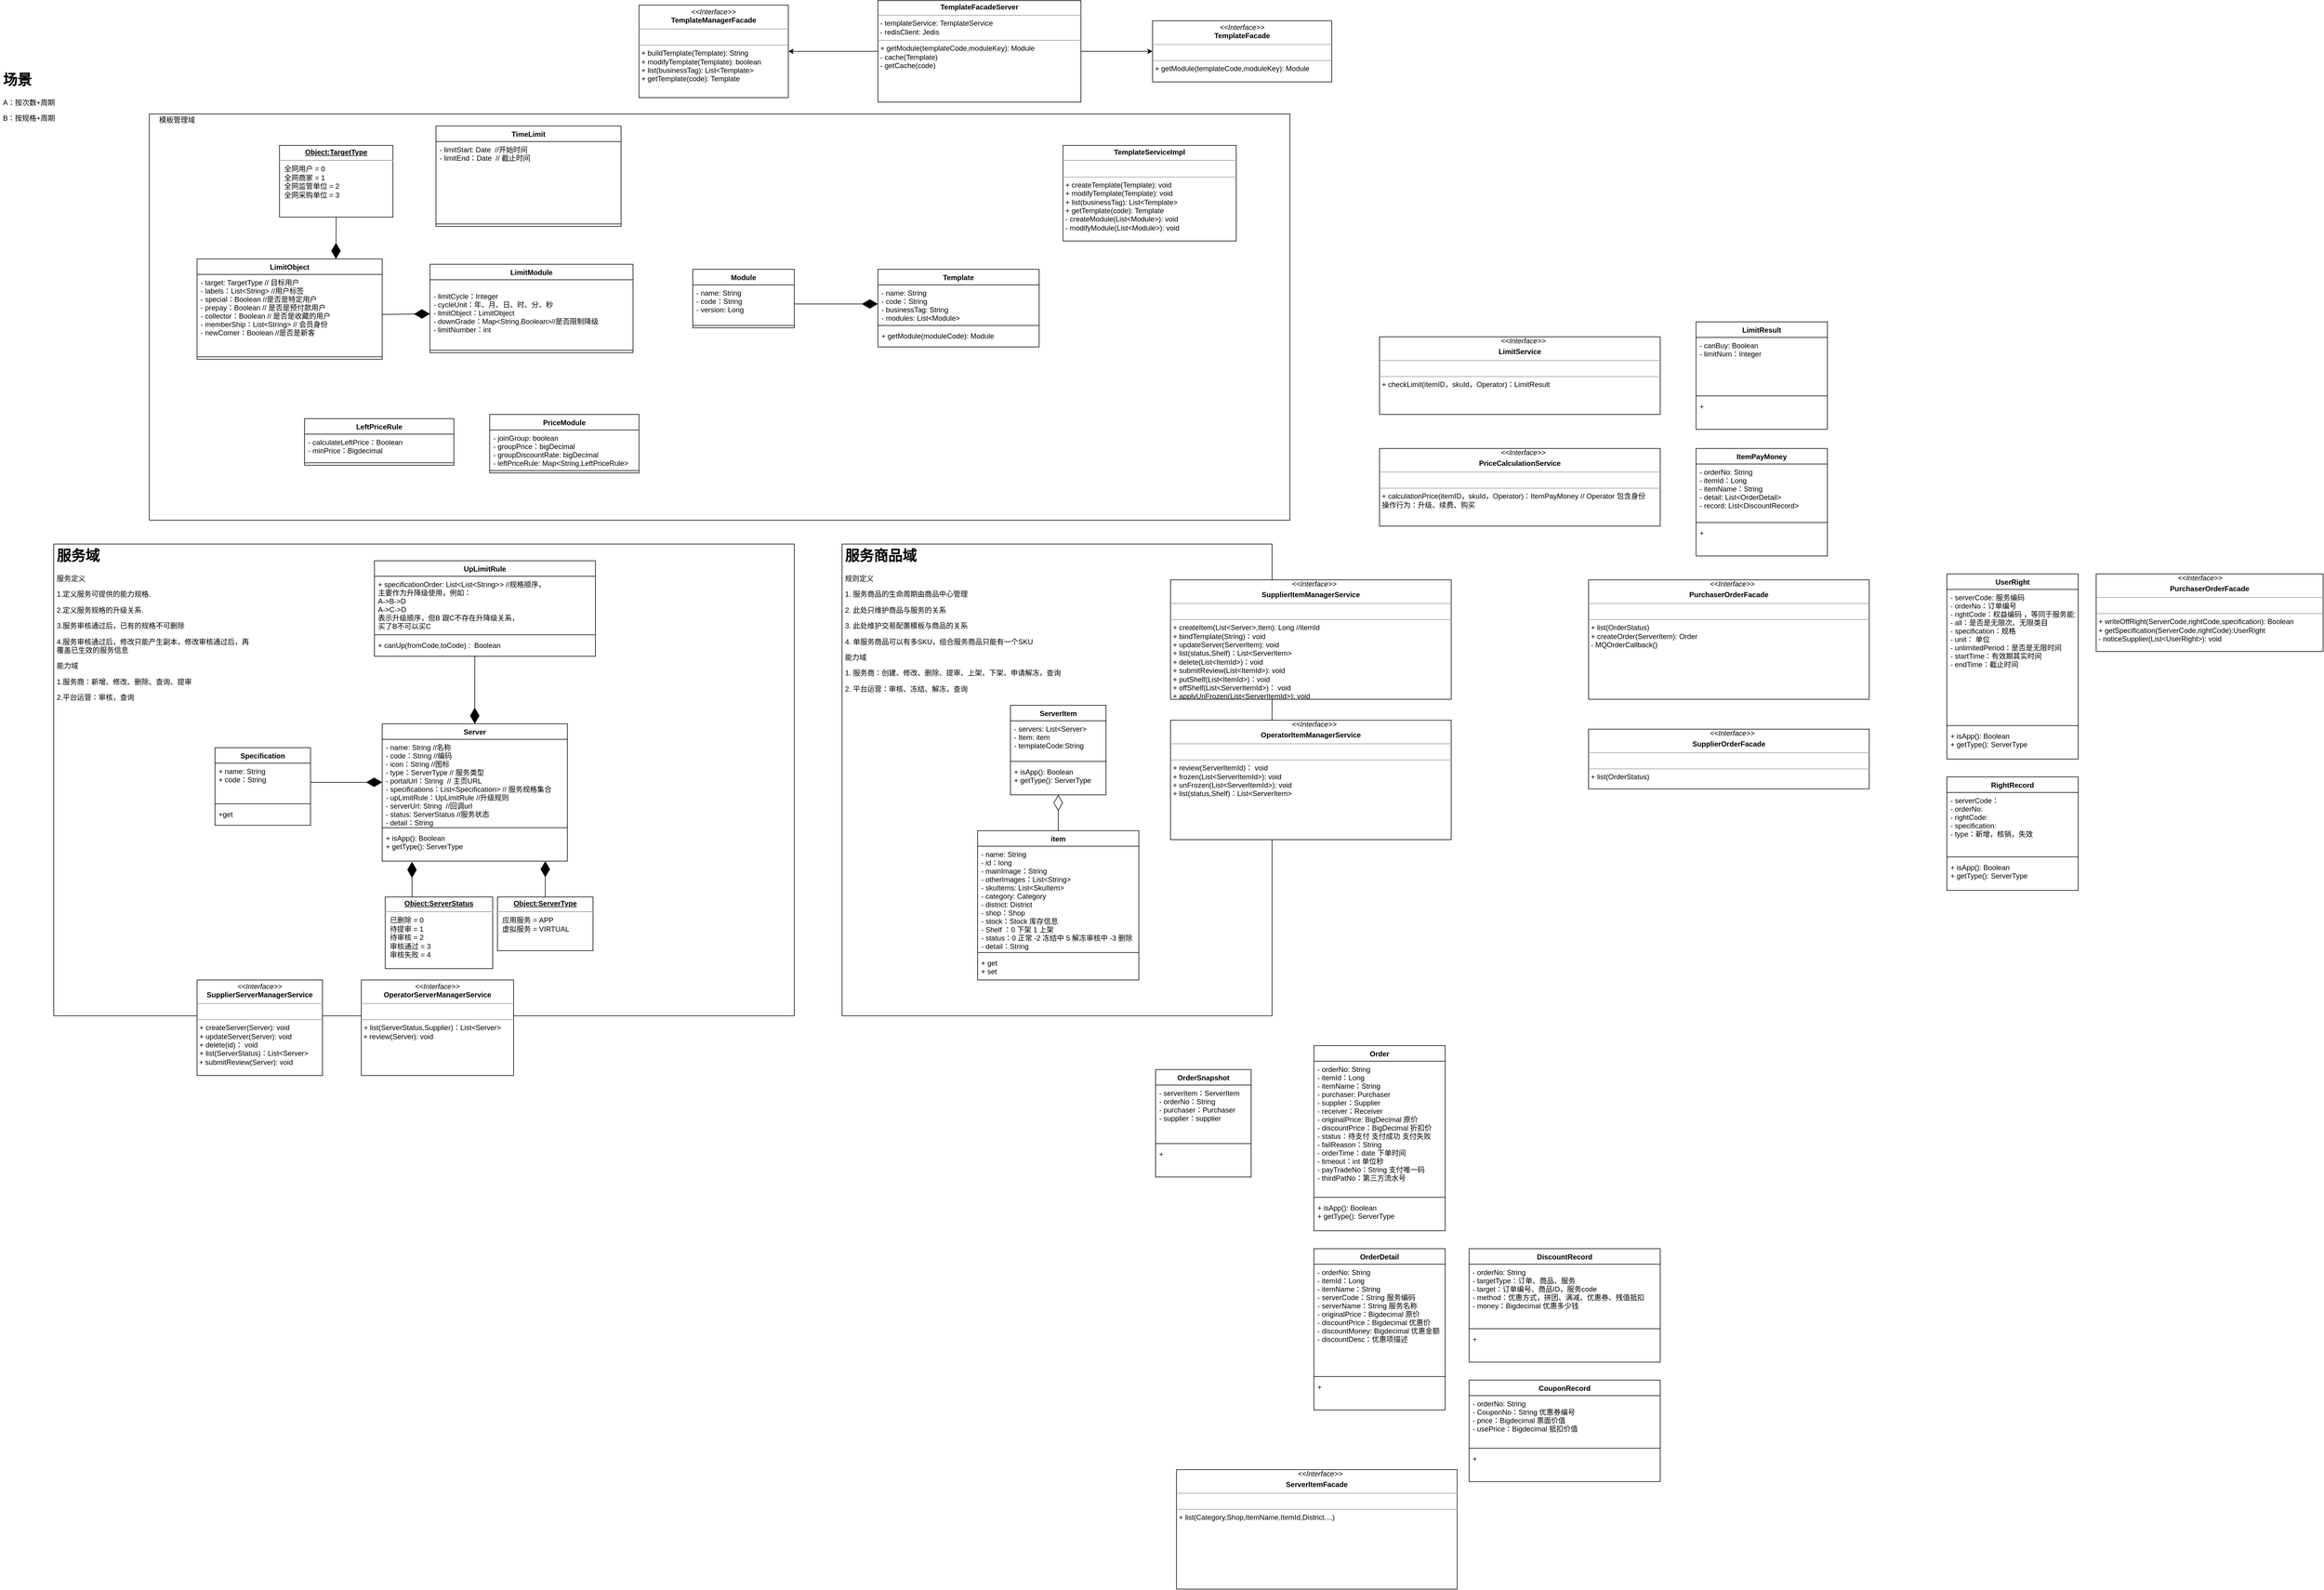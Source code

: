 <mxfile version="14.4.8" type="github">
  <diagram id="rPlM7ovEb23RcvIC2kRd" name="Page-1">
    <mxGraphModel dx="3320" dy="3081" grid="1" gridSize="10" guides="1" tooltips="1" connect="1" arrows="1" fold="1" page="1" pageScale="1" pageWidth="1654" pageHeight="2336" math="0" shadow="0">
      <root>
        <mxCell id="0" />
        <mxCell id="1" parent="0" />
        <mxCell id="kyf-_Rxp0vwJtcWC14Ht-158" value="" style="rounded=0;whiteSpace=wrap;html=1;" vertex="1" parent="1">
          <mxGeometry x="330" y="110" width="720" height="790" as="geometry" />
        </mxCell>
        <mxCell id="kyf-_Rxp0vwJtcWC14Ht-147" value="" style="rounded=0;whiteSpace=wrap;html=1;" vertex="1" parent="1">
          <mxGeometry x="-990" y="110" width="1240" height="790" as="geometry" />
        </mxCell>
        <mxCell id="kyf-_Rxp0vwJtcWC14Ht-81" value="" style="rounded=0;whiteSpace=wrap;html=1;" vertex="1" parent="1">
          <mxGeometry x="-830" y="-610" width="1910" height="680" as="geometry" />
        </mxCell>
        <mxCell id="kyf-_Rxp0vwJtcWC14Ht-1" value="Server" style="swimlane;fontStyle=1;align=center;verticalAlign=top;childLayout=stackLayout;horizontal=1;startSize=26;horizontalStack=0;resizeParent=1;resizeParentMax=0;resizeLast=0;collapsible=1;marginBottom=0;" vertex="1" parent="1">
          <mxGeometry x="-440" y="411" width="310" height="230" as="geometry" />
        </mxCell>
        <mxCell id="kyf-_Rxp0vwJtcWC14Ht-2" value="- name: String //名称&#xa;- code：String //编码&#xa;- icon：String //图标&#xa;- type：ServerType // 服务类型&#xa;- portalUrl：String  // 主页URL&#xa;- specifications：List&lt;Specification&gt; // 服务规格集合&#xa;- upLimitRule：UpLimitRule //升级规则&#xa;- serverUrl: String  //回调url&#xa;- status: ServerStatus //服务状态&#xa;- detail：String" style="text;strokeColor=none;fillColor=none;align=left;verticalAlign=top;spacingLeft=4;spacingRight=4;overflow=hidden;rotatable=0;points=[[0,0.5],[1,0.5]];portConstraint=eastwest;" vertex="1" parent="kyf-_Rxp0vwJtcWC14Ht-1">
          <mxGeometry y="26" width="310" height="144" as="geometry" />
        </mxCell>
        <mxCell id="kyf-_Rxp0vwJtcWC14Ht-3" value="" style="line;strokeWidth=1;fillColor=none;align=left;verticalAlign=middle;spacingTop=-1;spacingLeft=3;spacingRight=3;rotatable=0;labelPosition=right;points=[];portConstraint=eastwest;" vertex="1" parent="kyf-_Rxp0vwJtcWC14Ht-1">
          <mxGeometry y="170" width="310" height="8" as="geometry" />
        </mxCell>
        <mxCell id="kyf-_Rxp0vwJtcWC14Ht-4" value="+ isApp(): Boolean&#xa;+ getType(): ServerType" style="text;strokeColor=none;fillColor=none;align=left;verticalAlign=top;spacingLeft=4;spacingRight=4;overflow=hidden;rotatable=0;points=[[0,0.5],[1,0.5]];portConstraint=eastwest;" vertex="1" parent="kyf-_Rxp0vwJtcWC14Ht-1">
          <mxGeometry y="178" width="310" height="52" as="geometry" />
        </mxCell>
        <mxCell id="kyf-_Rxp0vwJtcWC14Ht-5" value="&lt;p style=&quot;margin: 0px ; margin-top: 4px ; text-align: center ; text-decoration: underline&quot;&gt;&lt;b&gt;Object:ServerType&lt;/b&gt;&lt;/p&gt;&lt;hr&gt;&lt;p style=&quot;margin: 0px ; margin-left: 8px&quot;&gt;应用服务 = APP&lt;br&gt;虚拟服务 = VIRTUAL&lt;/p&gt;" style="verticalAlign=top;align=left;overflow=fill;fontSize=12;fontFamily=Helvetica;html=1;" vertex="1" parent="1">
          <mxGeometry x="-247" y="701" width="160" height="90" as="geometry" />
        </mxCell>
        <mxCell id="kyf-_Rxp0vwJtcWC14Ht-6" value="Specification" style="swimlane;fontStyle=1;align=center;verticalAlign=top;childLayout=stackLayout;horizontal=1;startSize=26;horizontalStack=0;resizeParent=1;resizeParentMax=0;resizeLast=0;collapsible=1;marginBottom=0;" vertex="1" parent="1">
          <mxGeometry x="-720" y="451" width="160" height="130" as="geometry" />
        </mxCell>
        <mxCell id="kyf-_Rxp0vwJtcWC14Ht-7" value="+ name: String&#xa;+ code：String" style="text;strokeColor=none;fillColor=none;align=left;verticalAlign=top;spacingLeft=4;spacingRight=4;overflow=hidden;rotatable=0;points=[[0,0.5],[1,0.5]];portConstraint=eastwest;" vertex="1" parent="kyf-_Rxp0vwJtcWC14Ht-6">
          <mxGeometry y="26" width="160" height="64" as="geometry" />
        </mxCell>
        <mxCell id="kyf-_Rxp0vwJtcWC14Ht-8" value="" style="line;strokeWidth=1;fillColor=none;align=left;verticalAlign=middle;spacingTop=-1;spacingLeft=3;spacingRight=3;rotatable=0;labelPosition=right;points=[];portConstraint=eastwest;" vertex="1" parent="kyf-_Rxp0vwJtcWC14Ht-6">
          <mxGeometry y="90" width="160" height="8" as="geometry" />
        </mxCell>
        <mxCell id="kyf-_Rxp0vwJtcWC14Ht-9" value="+get" style="text;strokeColor=none;fillColor=none;align=left;verticalAlign=top;spacingLeft=4;spacingRight=4;overflow=hidden;rotatable=0;points=[[0,0.5],[1,0.5]];portConstraint=eastwest;" vertex="1" parent="kyf-_Rxp0vwJtcWC14Ht-6">
          <mxGeometry y="98" width="160" height="32" as="geometry" />
        </mxCell>
        <mxCell id="kyf-_Rxp0vwJtcWC14Ht-14" value="ServerItem" style="swimlane;fontStyle=1;align=center;verticalAlign=top;childLayout=stackLayout;horizontal=1;startSize=26;horizontalStack=0;resizeParent=1;resizeParentMax=0;resizeLast=0;collapsible=1;marginBottom=0;" vertex="1" parent="1">
          <mxGeometry x="612" y="380" width="160" height="150" as="geometry" />
        </mxCell>
        <mxCell id="kyf-_Rxp0vwJtcWC14Ht-15" value="- servers: List&lt;Server&gt;&#xa;- Item: item&#xa;- templateCode:String" style="text;strokeColor=none;fillColor=none;align=left;verticalAlign=top;spacingLeft=4;spacingRight=4;overflow=hidden;rotatable=0;points=[[0,0.5],[1,0.5]];portConstraint=eastwest;" vertex="1" parent="kyf-_Rxp0vwJtcWC14Ht-14">
          <mxGeometry y="26" width="160" height="64" as="geometry" />
        </mxCell>
        <mxCell id="kyf-_Rxp0vwJtcWC14Ht-16" value="" style="line;strokeWidth=1;fillColor=none;align=left;verticalAlign=middle;spacingTop=-1;spacingLeft=3;spacingRight=3;rotatable=0;labelPosition=right;points=[];portConstraint=eastwest;" vertex="1" parent="kyf-_Rxp0vwJtcWC14Ht-14">
          <mxGeometry y="90" width="160" height="8" as="geometry" />
        </mxCell>
        <mxCell id="kyf-_Rxp0vwJtcWC14Ht-17" value="+ isApp(): Boolean&#xa;+ getType(): ServerType" style="text;strokeColor=none;fillColor=none;align=left;verticalAlign=top;spacingLeft=4;spacingRight=4;overflow=hidden;rotatable=0;points=[[0,0.5],[1,0.5]];portConstraint=eastwest;" vertex="1" parent="kyf-_Rxp0vwJtcWC14Ht-14">
          <mxGeometry y="98" width="160" height="52" as="geometry" />
        </mxCell>
        <mxCell id="kyf-_Rxp0vwJtcWC14Ht-18" value="item" style="swimlane;fontStyle=1;align=center;verticalAlign=top;childLayout=stackLayout;horizontal=1;startSize=26;horizontalStack=0;resizeParent=1;resizeParentMax=0;resizeLast=0;collapsible=1;marginBottom=0;" vertex="1" parent="1">
          <mxGeometry x="557" y="590" width="270" height="250" as="geometry" />
        </mxCell>
        <mxCell id="kyf-_Rxp0vwJtcWC14Ht-19" value="- name: String&#xa;- id：long&#xa;- mainImage：String&#xa;- otherImages：List&lt;String&gt;&#xa;- skuItems: List&lt;SkuItem&gt;&#xa;- category: Category&#xa;- district: District&#xa;- shop：Shop&#xa;- stock：Stock 库存信息&#xa;- Shelf ：0 下架 1 上架&#xa;- status：0 正常 -2 冻结中 5 解冻审核中 -3 删除&#xa;- detail：String" style="text;strokeColor=none;fillColor=none;align=left;verticalAlign=top;spacingLeft=4;spacingRight=4;overflow=hidden;rotatable=0;points=[[0,0.5],[1,0.5]];portConstraint=eastwest;" vertex="1" parent="kyf-_Rxp0vwJtcWC14Ht-18">
          <mxGeometry y="26" width="270" height="174" as="geometry" />
        </mxCell>
        <mxCell id="kyf-_Rxp0vwJtcWC14Ht-20" value="" style="line;strokeWidth=1;fillColor=none;align=left;verticalAlign=middle;spacingTop=-1;spacingLeft=3;spacingRight=3;rotatable=0;labelPosition=right;points=[];portConstraint=eastwest;" vertex="1" parent="kyf-_Rxp0vwJtcWC14Ht-18">
          <mxGeometry y="200" width="270" height="8" as="geometry" />
        </mxCell>
        <mxCell id="kyf-_Rxp0vwJtcWC14Ht-21" value="+ get&#xa;+ set" style="text;strokeColor=none;fillColor=none;align=left;verticalAlign=top;spacingLeft=4;spacingRight=4;overflow=hidden;rotatable=0;points=[[0,0.5],[1,0.5]];portConstraint=eastwest;" vertex="1" parent="kyf-_Rxp0vwJtcWC14Ht-18">
          <mxGeometry y="208" width="270" height="42" as="geometry" />
        </mxCell>
        <mxCell id="kyf-_Rxp0vwJtcWC14Ht-30" value="Template" style="swimlane;fontStyle=1;align=center;verticalAlign=top;childLayout=stackLayout;horizontal=1;startSize=26;horizontalStack=0;resizeParent=1;resizeParentMax=0;resizeLast=0;collapsible=1;marginBottom=0;" vertex="1" parent="1">
          <mxGeometry x="390" y="-350" width="270" height="130" as="geometry" />
        </mxCell>
        <mxCell id="kyf-_Rxp0vwJtcWC14Ht-31" value="- name: String&#xa;- code：String&#xa;- businessTag: String&#xa;- modules: List&lt;Module&gt;" style="text;strokeColor=none;fillColor=none;align=left;verticalAlign=top;spacingLeft=4;spacingRight=4;overflow=hidden;rotatable=0;points=[[0,0.5],[1,0.5]];portConstraint=eastwest;" vertex="1" parent="kyf-_Rxp0vwJtcWC14Ht-30">
          <mxGeometry y="26" width="270" height="64" as="geometry" />
        </mxCell>
        <mxCell id="kyf-_Rxp0vwJtcWC14Ht-32" value="" style="line;strokeWidth=1;fillColor=none;align=left;verticalAlign=middle;spacingTop=-1;spacingLeft=3;spacingRight=3;rotatable=0;labelPosition=right;points=[];portConstraint=eastwest;" vertex="1" parent="kyf-_Rxp0vwJtcWC14Ht-30">
          <mxGeometry y="90" width="270" height="8" as="geometry" />
        </mxCell>
        <mxCell id="kyf-_Rxp0vwJtcWC14Ht-33" value="+ getModule(moduleCode): Module" style="text;strokeColor=none;fillColor=none;align=left;verticalAlign=top;spacingLeft=4;spacingRight=4;overflow=hidden;rotatable=0;points=[[0,0.5],[1,0.5]];portConstraint=eastwest;" vertex="1" parent="kyf-_Rxp0vwJtcWC14Ht-30">
          <mxGeometry y="98" width="270" height="32" as="geometry" />
        </mxCell>
        <mxCell id="kyf-_Rxp0vwJtcWC14Ht-34" value="&lt;p style=&quot;margin: 0px ; margin-top: 4px ; text-align: center&quot;&gt;&lt;b&gt;TemplateServiceImpl&lt;/b&gt;&lt;/p&gt;&lt;hr size=&quot;1&quot;&gt;&lt;p style=&quot;margin: 0px ; margin-left: 4px&quot;&gt;&lt;br&gt;&lt;/p&gt;&lt;hr size=&quot;1&quot;&gt;&lt;p style=&quot;margin: 0px ; margin-left: 4px&quot;&gt;+ createTemplate(Template): void&lt;/p&gt;&lt;p style=&quot;margin: 0px ; margin-left: 4px&quot;&gt;+ modifyTemplate(Template): void&lt;/p&gt;&lt;p style=&quot;margin: 0px ; margin-left: 4px&quot;&gt;+ list(businessTag): List&amp;lt;Template&amp;gt;&lt;/p&gt;&lt;p style=&quot;margin: 0px ; margin-left: 4px&quot;&gt;+ getTemplate(code): Template&lt;/p&gt;&lt;p style=&quot;margin: 0px ; margin-left: 4px&quot;&gt;- createModule(List&amp;lt;Module&amp;gt;): void&lt;br&gt;- modifyModule(List&amp;lt;Module&amp;gt;): void&lt;/p&gt;" style="verticalAlign=top;align=left;overflow=fill;fontSize=12;fontFamily=Helvetica;html=1;" vertex="1" parent="1">
          <mxGeometry x="700" y="-557.5" width="290" height="160" as="geometry" />
        </mxCell>
        <mxCell id="kyf-_Rxp0vwJtcWC14Ht-40" value="" style="edgeStyle=orthogonalEdgeStyle;rounded=0;orthogonalLoop=1;jettySize=auto;html=1;" edge="1" parent="1" source="kyf-_Rxp0vwJtcWC14Ht-38" target="kyf-_Rxp0vwJtcWC14Ht-39">
          <mxGeometry relative="1" as="geometry" />
        </mxCell>
        <mxCell id="kyf-_Rxp0vwJtcWC14Ht-161" style="edgeStyle=orthogonalEdgeStyle;rounded=0;orthogonalLoop=1;jettySize=auto;html=1;exitX=0;exitY=0.5;exitDx=0;exitDy=0;entryX=1;entryY=0.5;entryDx=0;entryDy=0;" edge="1" parent="1" source="kyf-_Rxp0vwJtcWC14Ht-38" target="kyf-_Rxp0vwJtcWC14Ht-55">
          <mxGeometry relative="1" as="geometry" />
        </mxCell>
        <mxCell id="kyf-_Rxp0vwJtcWC14Ht-38" value="&lt;p style=&quot;margin: 0px ; margin-top: 4px ; text-align: center&quot;&gt;&lt;b&gt;TemplateFacadeServer&lt;/b&gt;&lt;/p&gt;&lt;hr size=&quot;1&quot;&gt;&lt;p style=&quot;margin: 0px ; margin-left: 4px&quot;&gt;- templateService: TemplateService&lt;/p&gt;&lt;p style=&quot;margin: 0px ; margin-left: 4px&quot;&gt;- redisClient: Jedis&lt;/p&gt;&lt;hr size=&quot;1&quot;&gt;&lt;p style=&quot;margin: 0px ; margin-left: 4px&quot;&gt;&lt;span&gt;+ getModule(templateCode,moduleKey): Module&lt;/span&gt;&lt;br&gt;&lt;/p&gt;&lt;p style=&quot;margin: 0px ; margin-left: 4px&quot;&gt;- cache(Template)&lt;/p&gt;&lt;p style=&quot;margin: 0px ; margin-left: 4px&quot;&gt;- getCache(code)&lt;/p&gt;" style="verticalAlign=top;align=left;overflow=fill;fontSize=12;fontFamily=Helvetica;html=1;" vertex="1" parent="1">
          <mxGeometry x="390" y="-800" width="340" height="170" as="geometry" />
        </mxCell>
        <mxCell id="kyf-_Rxp0vwJtcWC14Ht-39" value="&lt;p style=&quot;margin: 0px ; margin-top: 4px ; text-align: center&quot;&gt;&lt;i&gt;&amp;lt;&amp;lt;Interface&amp;gt;&amp;gt;&lt;/i&gt;&lt;br&gt;&lt;b&gt;TemplateFacade&lt;/b&gt;&lt;/p&gt;&lt;hr size=&quot;1&quot;&gt;&lt;p style=&quot;margin: 0px ; margin-left: 4px&quot;&gt;&lt;br&gt;&lt;/p&gt;&lt;hr size=&quot;1&quot;&gt;&lt;p style=&quot;margin: 0px ; margin-left: 4px&quot;&gt;&lt;span&gt;+ getModule(templateCode,moduleKey): Module&lt;/span&gt;&lt;br&gt;&lt;/p&gt;" style="verticalAlign=top;align=left;overflow=fill;fontSize=12;fontFamily=Helvetica;html=1;" vertex="1" parent="1">
          <mxGeometry x="850" y="-766.25" width="300" height="102.5" as="geometry" />
        </mxCell>
        <mxCell id="kyf-_Rxp0vwJtcWC14Ht-41" value="" style="endArrow=diamondThin;endFill=1;endSize=24;html=1;exitX=1;exitY=0.5;exitDx=0;exitDy=0;entryX=0;entryY=0.5;entryDx=0;entryDy=0;" edge="1" parent="1" source="kyf-_Rxp0vwJtcWC14Ht-49" target="kyf-_Rxp0vwJtcWC14Ht-31">
          <mxGeometry width="160" relative="1" as="geometry">
            <mxPoint x="248.98" y="-31.976" as="sourcePoint" />
            <mxPoint x="480" y="-25.5" as="targetPoint" />
          </mxGeometry>
        </mxCell>
        <mxCell id="kyf-_Rxp0vwJtcWC14Ht-48" value="Module" style="swimlane;fontStyle=1;align=center;verticalAlign=top;childLayout=stackLayout;horizontal=1;startSize=26;horizontalStack=0;resizeParent=1;resizeParentMax=0;resizeLast=0;collapsible=1;marginBottom=0;" vertex="1" parent="1">
          <mxGeometry x="80" y="-350" width="170" height="98" as="geometry" />
        </mxCell>
        <mxCell id="kyf-_Rxp0vwJtcWC14Ht-49" value="- name: String&#xa;- code：String&#xa;- version: Long" style="text;strokeColor=none;fillColor=none;align=left;verticalAlign=top;spacingLeft=4;spacingRight=4;overflow=hidden;rotatable=0;points=[[0,0.5],[1,0.5]];portConstraint=eastwest;" vertex="1" parent="kyf-_Rxp0vwJtcWC14Ht-48">
          <mxGeometry y="26" width="170" height="64" as="geometry" />
        </mxCell>
        <mxCell id="kyf-_Rxp0vwJtcWC14Ht-50" value="" style="line;strokeWidth=1;fillColor=none;align=left;verticalAlign=middle;spacingTop=-1;spacingLeft=3;spacingRight=3;rotatable=0;labelPosition=right;points=[];portConstraint=eastwest;" vertex="1" parent="kyf-_Rxp0vwJtcWC14Ht-48">
          <mxGeometry y="90" width="170" height="8" as="geometry" />
        </mxCell>
        <mxCell id="kyf-_Rxp0vwJtcWC14Ht-52" value="PriceModule" style="swimlane;fontStyle=1;align=center;verticalAlign=top;childLayout=stackLayout;horizontal=1;startSize=26;horizontalStack=0;resizeParent=1;resizeParentMax=0;resizeLast=0;collapsible=1;marginBottom=0;" vertex="1" parent="1">
          <mxGeometry x="-260" y="-107" width="250" height="98" as="geometry" />
        </mxCell>
        <mxCell id="kyf-_Rxp0vwJtcWC14Ht-53" value="- joinGroup: boolean&#xa;- groupPrice：bigDecimal&#xa;- groupDiscountRate: bigDecimal&#xa;- leftPriceRule: Map&lt;String,LeftPriceRule&gt;" style="text;strokeColor=none;fillColor=none;align=left;verticalAlign=top;spacingLeft=4;spacingRight=4;overflow=hidden;rotatable=0;points=[[0,0.5],[1,0.5]];portConstraint=eastwest;" vertex="1" parent="kyf-_Rxp0vwJtcWC14Ht-52">
          <mxGeometry y="26" width="250" height="64" as="geometry" />
        </mxCell>
        <mxCell id="kyf-_Rxp0vwJtcWC14Ht-54" value="" style="line;strokeWidth=1;fillColor=none;align=left;verticalAlign=middle;spacingTop=-1;spacingLeft=3;spacingRight=3;rotatable=0;labelPosition=right;points=[];portConstraint=eastwest;" vertex="1" parent="kyf-_Rxp0vwJtcWC14Ht-52">
          <mxGeometry y="90" width="250" height="8" as="geometry" />
        </mxCell>
        <mxCell id="kyf-_Rxp0vwJtcWC14Ht-55" value="&lt;p style=&quot;margin: 0px ; margin-top: 4px ; text-align: center&quot;&gt;&lt;i&gt;&amp;lt;&amp;lt;Interface&amp;gt;&amp;gt;&lt;/i&gt;&lt;br&gt;&lt;b&gt;TemplateManagerFacade&lt;/b&gt;&lt;/p&gt;&lt;hr size=&quot;1&quot;&gt;&lt;p style=&quot;margin: 0px ; margin-left: 4px&quot;&gt;&lt;br&gt;&lt;/p&gt;&lt;hr size=&quot;1&quot;&gt;&lt;p style=&quot;margin: 0px ; margin-left: 4px&quot;&gt;+ buildTemplate(Template): String&lt;/p&gt;&lt;p style=&quot;margin: 0px ; margin-left: 4px&quot;&gt;+ modifyTemplate(Template): boolean&lt;/p&gt;&lt;p style=&quot;margin: 0px ; margin-left: 4px&quot;&gt;+ list(businessTag): List&amp;lt;Template&amp;gt;&lt;/p&gt;&lt;p style=&quot;margin: 0px ; margin-left: 4px&quot;&gt;+ getTemplate(code): Template&lt;/p&gt;" style="verticalAlign=top;align=left;overflow=fill;fontSize=12;fontFamily=Helvetica;html=1;" vertex="1" parent="1">
          <mxGeometry x="-10" y="-792.5" width="250" height="155" as="geometry" />
        </mxCell>
        <mxCell id="kyf-_Rxp0vwJtcWC14Ht-62" value="LeftPriceRule" style="swimlane;fontStyle=1;align=center;verticalAlign=top;childLayout=stackLayout;horizontal=1;startSize=26;horizontalStack=0;resizeParent=1;resizeParentMax=0;resizeLast=0;collapsible=1;marginBottom=0;" vertex="1" parent="1">
          <mxGeometry x="-570" y="-100" width="250" height="78" as="geometry" />
        </mxCell>
        <mxCell id="kyf-_Rxp0vwJtcWC14Ht-63" value="- calculateLeftPrice：Boolean&#xa;- minPrice：Bigdecimal" style="text;strokeColor=none;fillColor=none;align=left;verticalAlign=top;spacingLeft=4;spacingRight=4;overflow=hidden;rotatable=0;points=[[0,0.5],[1,0.5]];portConstraint=eastwest;" vertex="1" parent="kyf-_Rxp0vwJtcWC14Ht-62">
          <mxGeometry y="26" width="250" height="44" as="geometry" />
        </mxCell>
        <mxCell id="kyf-_Rxp0vwJtcWC14Ht-64" value="" style="line;strokeWidth=1;fillColor=none;align=left;verticalAlign=middle;spacingTop=-1;spacingLeft=3;spacingRight=3;rotatable=0;labelPosition=right;points=[];portConstraint=eastwest;" vertex="1" parent="kyf-_Rxp0vwJtcWC14Ht-62">
          <mxGeometry y="70" width="250" height="8" as="geometry" />
        </mxCell>
        <mxCell id="kyf-_Rxp0vwJtcWC14Ht-66" value="LimitModule" style="swimlane;fontStyle=1;align=center;verticalAlign=top;childLayout=stackLayout;horizontal=1;startSize=26;horizontalStack=0;resizeParent=1;resizeParentMax=0;resizeLast=0;collapsible=1;marginBottom=0;" vertex="1" parent="1">
          <mxGeometry x="-360" y="-358.5" width="340" height="148" as="geometry" />
        </mxCell>
        <mxCell id="kyf-_Rxp0vwJtcWC14Ht-67" value="&#xa;- limitCycle：Integer&#xa;- cycleUnit：年、月、日、时、分、秒&#xa;- limitObject：LimitObject&#xa;- downGrade：Map&lt;String,Boolean&gt;//是否限制降级&#xa;- limitNumber：int" style="text;strokeColor=none;fillColor=none;align=left;verticalAlign=top;spacingLeft=4;spacingRight=4;overflow=hidden;rotatable=0;points=[[0,0.5],[1,0.5]];portConstraint=eastwest;" vertex="1" parent="kyf-_Rxp0vwJtcWC14Ht-66">
          <mxGeometry y="26" width="340" height="114" as="geometry" />
        </mxCell>
        <mxCell id="kyf-_Rxp0vwJtcWC14Ht-68" value="" style="line;strokeWidth=1;fillColor=none;align=left;verticalAlign=middle;spacingTop=-1;spacingLeft=3;spacingRight=3;rotatable=0;labelPosition=right;points=[];portConstraint=eastwest;" vertex="1" parent="kyf-_Rxp0vwJtcWC14Ht-66">
          <mxGeometry y="140" width="340" height="8" as="geometry" />
        </mxCell>
        <mxCell id="kyf-_Rxp0vwJtcWC14Ht-70" value="LimitObject" style="swimlane;fontStyle=1;align=center;verticalAlign=top;childLayout=stackLayout;horizontal=1;startSize=26;horizontalStack=0;resizeParent=1;resizeParentMax=0;resizeLast=0;collapsible=1;marginBottom=0;" vertex="1" parent="1">
          <mxGeometry x="-750" y="-367.5" width="310" height="168" as="geometry" />
        </mxCell>
        <mxCell id="kyf-_Rxp0vwJtcWC14Ht-71" value="- target: TargetType // 目标用户&#xa;- labels：List&lt;String&gt; //用户标签&#xa;- special：Boolean //是否是特定用户&#xa;- prepay：Boolean // 是否是预付款用户&#xa;- collector：Boolean // 是否是收藏的用户&#xa;- memberShip：List&lt;String&gt; // 会员身份&#xa;- newComer：Boolean //是否是新客&#xa;" style="text;strokeColor=none;fillColor=none;align=left;verticalAlign=top;spacingLeft=4;spacingRight=4;overflow=hidden;rotatable=0;points=[[0,0.5],[1,0.5]];portConstraint=eastwest;" vertex="1" parent="kyf-_Rxp0vwJtcWC14Ht-70">
          <mxGeometry y="26" width="310" height="134" as="geometry" />
        </mxCell>
        <mxCell id="kyf-_Rxp0vwJtcWC14Ht-72" value="" style="line;strokeWidth=1;fillColor=none;align=left;verticalAlign=middle;spacingTop=-1;spacingLeft=3;spacingRight=3;rotatable=0;labelPosition=right;points=[];portConstraint=eastwest;" vertex="1" parent="kyf-_Rxp0vwJtcWC14Ht-70">
          <mxGeometry y="160" width="310" height="8" as="geometry" />
        </mxCell>
        <mxCell id="kyf-_Rxp0vwJtcWC14Ht-73" value="&lt;p style=&quot;margin: 0px ; margin-top: 4px ; text-align: center ; text-decoration: underline&quot;&gt;&lt;b&gt;Object:TargetType&lt;/b&gt;&lt;/p&gt;&lt;hr&gt;&lt;p style=&quot;margin: 0px ; margin-left: 8px&quot;&gt;全网用户 = 0&lt;br&gt;全网商家 = 1&lt;/p&gt;&lt;p style=&quot;margin: 0px ; margin-left: 8px&quot;&gt;全网监管单位 = 2&lt;/p&gt;&lt;p style=&quot;margin: 0px ; margin-left: 8px&quot;&gt;全网采购单位 = 3&lt;/p&gt;" style="verticalAlign=top;align=left;overflow=fill;fontSize=12;fontFamily=Helvetica;html=1;" vertex="1" parent="1">
          <mxGeometry x="-612" y="-557.5" width="190" height="120" as="geometry" />
        </mxCell>
        <mxCell id="kyf-_Rxp0vwJtcWC14Ht-78" value="&lt;h1&gt;场景&lt;/h1&gt;&lt;p&gt;A：按次数+周期&amp;nbsp;&lt;/p&gt;&lt;p&gt;B：按规格+周期&lt;/p&gt;" style="text;html=1;strokeColor=none;fillColor=none;spacing=5;spacingTop=-20;whiteSpace=wrap;overflow=hidden;rounded=0;" vertex="1" parent="1">
          <mxGeometry x="-1080" y="-687" width="190" height="120" as="geometry" />
        </mxCell>
        <mxCell id="kyf-_Rxp0vwJtcWC14Ht-79" value="" style="endArrow=diamondThin;endFill=1;endSize=24;html=1;entryX=0;entryY=0.5;entryDx=0;entryDy=0;exitX=1;exitY=0.5;exitDx=0;exitDy=0;" edge="1" parent="1" source="kyf-_Rxp0vwJtcWC14Ht-71" target="kyf-_Rxp0vwJtcWC14Ht-67">
          <mxGeometry width="160" relative="1" as="geometry">
            <mxPoint x="-440" y="-207" as="sourcePoint" />
            <mxPoint x="-280" y="-207.5" as="targetPoint" />
          </mxGeometry>
        </mxCell>
        <mxCell id="kyf-_Rxp0vwJtcWC14Ht-80" value="" style="endArrow=diamondThin;endFill=1;endSize=24;html=1;exitX=0.5;exitY=1;exitDx=0;exitDy=0;entryX=0.75;entryY=0;entryDx=0;entryDy=0;" edge="1" parent="1" source="kyf-_Rxp0vwJtcWC14Ht-73" target="kyf-_Rxp0vwJtcWC14Ht-70">
          <mxGeometry width="160" relative="1" as="geometry">
            <mxPoint x="-500" y="-350" as="sourcePoint" />
            <mxPoint x="-467" y="-360" as="targetPoint" />
          </mxGeometry>
        </mxCell>
        <mxCell id="kyf-_Rxp0vwJtcWC14Ht-82" value="模板管理域" style="text;html=1;strokeColor=none;fillColor=none;align=center;verticalAlign=middle;whiteSpace=wrap;rounded=0;" vertex="1" parent="1">
          <mxGeometry x="-827" y="-610" width="87" height="20" as="geometry" />
        </mxCell>
        <mxCell id="kyf-_Rxp0vwJtcWC14Ht-83" value="" style="endArrow=diamondThin;endFill=1;endSize=24;html=1;entryX=0;entryY=0.5;entryDx=0;entryDy=0;exitX=1;exitY=0.5;exitDx=0;exitDy=0;" edge="1" parent="1" source="kyf-_Rxp0vwJtcWC14Ht-7" target="kyf-_Rxp0vwJtcWC14Ht-2">
          <mxGeometry width="160" relative="1" as="geometry">
            <mxPoint x="-30" y="330" as="sourcePoint" />
            <mxPoint x="100" y="330" as="targetPoint" />
          </mxGeometry>
        </mxCell>
        <mxCell id="kyf-_Rxp0vwJtcWC14Ht-86" value="" style="endArrow=diamondThin;endFill=0;endSize=24;html=1;exitX=0.5;exitY=0;exitDx=0;exitDy=0;" edge="1" parent="1" source="kyf-_Rxp0vwJtcWC14Ht-18" target="kyf-_Rxp0vwJtcWC14Ht-17">
          <mxGeometry width="160" relative="1" as="geometry">
            <mxPoint x="522" y="-260" as="sourcePoint" />
            <mxPoint x="682" y="-260" as="targetPoint" />
          </mxGeometry>
        </mxCell>
        <mxCell id="kyf-_Rxp0vwJtcWC14Ht-88" value="&lt;p style=&quot;margin: 0px ; margin-top: 4px ; text-align: center&quot;&gt;&lt;i&gt;&amp;lt;&amp;lt;Interface&amp;gt;&amp;gt;&lt;/i&gt;&lt;br&gt;&lt;b&gt;SupplierServerManagerService&lt;/b&gt;&lt;/p&gt;&lt;hr size=&quot;1&quot;&gt;&lt;p style=&quot;margin: 0px ; margin-left: 4px&quot;&gt;&lt;br&gt;&lt;/p&gt;&lt;hr size=&quot;1&quot;&gt;&lt;p style=&quot;margin: 0px ; margin-left: 4px&quot;&gt;+ createServer(Server): void&lt;/p&gt;&lt;p style=&quot;margin: 0px ; margin-left: 4px&quot;&gt;+ updateServer(Server): void&lt;/p&gt;&lt;p style=&quot;margin: 0px ; margin-left: 4px&quot;&gt;+ delete(id)： void&lt;/p&gt;&lt;p style=&quot;margin: 0px ; margin-left: 4px&quot;&gt;+ list(ServerStatus)：List&amp;lt;Server&amp;gt;&lt;/p&gt;&amp;nbsp;+ submitReview(Server): void" style="verticalAlign=top;align=left;overflow=fill;fontSize=12;fontFamily=Helvetica;html=1;" vertex="1" parent="1">
          <mxGeometry x="-750" y="840" width="210" height="160" as="geometry" />
        </mxCell>
        <mxCell id="kyf-_Rxp0vwJtcWC14Ht-89" value="&lt;p style=&quot;margin: 0px ; margin-top: 4px ; text-align: center ; text-decoration: underline&quot;&gt;&lt;b&gt;Object:ServerStatus&lt;/b&gt;&lt;/p&gt;&lt;hr&gt;&lt;p style=&quot;margin: 0px ; margin-left: 8px&quot;&gt;已删除 = 0&lt;/p&gt;&lt;p style=&quot;margin: 0px ; margin-left: 8px&quot;&gt;待提审 = 1&lt;br&gt;待审核 = 2&lt;/p&gt;&lt;p style=&quot;margin: 0px ; margin-left: 8px&quot;&gt;审核通过 = 3&lt;/p&gt;&lt;p style=&quot;margin: 0px ; margin-left: 8px&quot;&gt;审核失败 = 4&lt;/p&gt;" style="verticalAlign=top;align=left;overflow=fill;fontSize=12;fontFamily=Helvetica;html=1;" vertex="1" parent="1">
          <mxGeometry x="-435" y="701" width="180" height="120" as="geometry" />
        </mxCell>
        <mxCell id="kyf-_Rxp0vwJtcWC14Ht-90" value="" style="endArrow=diamondThin;endFill=1;endSize=24;html=1;exitX=0.25;exitY=0;exitDx=0;exitDy=0;entryX=0.161;entryY=1.019;entryDx=0;entryDy=0;entryPerimeter=0;" edge="1" parent="1" source="kyf-_Rxp0vwJtcWC14Ht-89" target="kyf-_Rxp0vwJtcWC14Ht-4">
          <mxGeometry width="160" relative="1" as="geometry">
            <mxPoint x="-10" y="480" as="sourcePoint" />
            <mxPoint x="-399" y="520" as="targetPoint" />
          </mxGeometry>
        </mxCell>
        <mxCell id="kyf-_Rxp0vwJtcWC14Ht-92" value="&lt;i style=&quot;text-align: center&quot;&gt;&amp;nbsp; &amp;nbsp; &amp;nbsp; &amp;nbsp; &amp;nbsp; &amp;nbsp; &amp;nbsp; &amp;nbsp; &amp;nbsp; &amp;nbsp; &amp;nbsp; &amp;nbsp; &amp;nbsp; &amp;nbsp; &amp;nbsp; &amp;nbsp; &amp;nbsp; &amp;nbsp; &amp;nbsp; &amp;nbsp; &amp;nbsp; &amp;nbsp; &amp;nbsp; &amp;nbsp; &amp;nbsp; &amp;nbsp; &amp;nbsp; &amp;nbsp; &amp;nbsp; &amp;nbsp; &amp;nbsp;&amp;lt;&amp;lt;Interface&amp;gt;&amp;gt;&lt;/i&gt;&lt;p style=&quot;margin: 0px ; margin-top: 4px ; text-align: center&quot;&gt;&lt;b&gt;SupplierItemManagerService&lt;/b&gt;&lt;br&gt;&lt;/p&gt;&lt;hr size=&quot;1&quot;&gt;&lt;p style=&quot;margin: 0px ; margin-left: 4px&quot;&gt;&lt;br&gt;&lt;/p&gt;&lt;hr size=&quot;1&quot;&gt;&lt;p style=&quot;margin: 0px ; margin-left: 4px&quot;&gt;+ createItem(List&amp;lt;Server&amp;gt;,Item): Long //itemId&lt;/p&gt;&lt;p style=&quot;margin: 0px ; margin-left: 4px&quot;&gt;+ bindTemplate(String)：void&lt;br class=&quot;Apple-interchange-newline&quot;&gt;+ updateServer(ServerItem): void&lt;br class=&quot;Apple-interchange-newline&quot;&gt;+ list(status,Shelf)：List&amp;lt;ServerItem&amp;gt;&lt;/p&gt;&lt;p style=&quot;margin: 0px ; margin-left: 4px&quot;&gt;+ delete(List&amp;lt;ItemId&amp;gt;)：void&lt;br&gt;+ submitReview(List&amp;lt;ItemId&amp;gt;): void&lt;/p&gt;&lt;p style=&quot;margin: 0px ; margin-left: 4px&quot;&gt;+ putShelf(List&amp;lt;ItemId&amp;gt;)：void&lt;/p&gt;&lt;p style=&quot;margin: 0px ; margin-left: 4px&quot;&gt;+ offShelf(List&amp;lt;ServerItemId&amp;gt;)： void&lt;/p&gt;&lt;p style=&quot;margin: 0px ; margin-left: 4px&quot;&gt;+ applyUnFrozen(List&amp;lt;ServerItemId&amp;gt;): void&lt;br&gt;&lt;/p&gt;" style="verticalAlign=top;align=left;overflow=fill;fontSize=12;fontFamily=Helvetica;html=1;" vertex="1" parent="1">
          <mxGeometry x="880" y="170" width="470" height="200" as="geometry" />
        </mxCell>
        <mxCell id="kyf-_Rxp0vwJtcWC14Ht-93" value="&lt;i style=&quot;text-align: center&quot;&gt;&amp;nbsp; &amp;nbsp; &amp;nbsp; &amp;nbsp; &amp;nbsp; &amp;nbsp; &amp;nbsp; &amp;nbsp; &amp;nbsp; &amp;nbsp; &amp;nbsp; &amp;nbsp; &amp;nbsp; &amp;nbsp; &amp;nbsp; &amp;nbsp; &amp;nbsp; &amp;nbsp; &amp;nbsp; &amp;nbsp; &amp;nbsp; &amp;nbsp; &amp;nbsp; &amp;nbsp; &amp;nbsp; &amp;nbsp; &amp;nbsp; &amp;nbsp; &amp;nbsp; &amp;nbsp; &amp;nbsp;&amp;lt;&amp;lt;Interface&amp;gt;&amp;gt;&lt;/i&gt;&lt;p style=&quot;margin: 0px ; margin-top: 4px ; text-align: center&quot;&gt;&lt;b&gt;ServerItemFacade&lt;/b&gt;&lt;br&gt;&lt;/p&gt;&lt;hr size=&quot;1&quot;&gt;&lt;p style=&quot;margin: 0px ; margin-left: 4px&quot;&gt;&lt;br&gt;&lt;/p&gt;&lt;hr size=&quot;1&quot;&gt;&lt;p style=&quot;margin: 0px ; margin-left: 4px&quot;&gt;+ list(Category,Shop,ItemName,ItemId,District....)&lt;/p&gt;" style="verticalAlign=top;align=left;overflow=fill;fontSize=12;fontFamily=Helvetica;html=1;" vertex="1" parent="1">
          <mxGeometry x="890" y="1660" width="470" height="200" as="geometry" />
        </mxCell>
        <mxCell id="kyf-_Rxp0vwJtcWC14Ht-95" value="Order" style="swimlane;fontStyle=1;align=center;verticalAlign=top;childLayout=stackLayout;horizontal=1;startSize=26;horizontalStack=0;resizeParent=1;resizeParentMax=0;resizeLast=0;collapsible=1;marginBottom=0;" vertex="1" parent="1">
          <mxGeometry x="1120" y="950" width="220" height="310" as="geometry" />
        </mxCell>
        <mxCell id="kyf-_Rxp0vwJtcWC14Ht-96" value="- orderNo: String&#xa;- itemId：Long&#xa;- itemName：String&#xa;- purchaser: Purchaser&#xa;- supplier：Supplier&#xa;- receiver：Receiver&#xa;- originalPrice: BigDecimal 原价&#xa;- discountPrice：BigDecimal 折扣价&#xa;- status：待支付 支付成功 支付失败&#xa;- failReason：String&#xa;- orderTime：date 下单时间&#xa;- timeout：int 单位秒&#xa;- payTradeNo：String 支付唯一码&#xa;- thirdPatNo：第三方流水号" style="text;strokeColor=none;fillColor=none;align=left;verticalAlign=top;spacingLeft=4;spacingRight=4;overflow=hidden;rotatable=0;points=[[0,0.5],[1,0.5]];portConstraint=eastwest;" vertex="1" parent="kyf-_Rxp0vwJtcWC14Ht-95">
          <mxGeometry y="26" width="220" height="224" as="geometry" />
        </mxCell>
        <mxCell id="kyf-_Rxp0vwJtcWC14Ht-97" value="" style="line;strokeWidth=1;fillColor=none;align=left;verticalAlign=middle;spacingTop=-1;spacingLeft=3;spacingRight=3;rotatable=0;labelPosition=right;points=[];portConstraint=eastwest;" vertex="1" parent="kyf-_Rxp0vwJtcWC14Ht-95">
          <mxGeometry y="250" width="220" height="8" as="geometry" />
        </mxCell>
        <mxCell id="kyf-_Rxp0vwJtcWC14Ht-98" value="+ isApp(): Boolean&#xa;+ getType(): ServerType" style="text;strokeColor=none;fillColor=none;align=left;verticalAlign=top;spacingLeft=4;spacingRight=4;overflow=hidden;rotatable=0;points=[[0,0.5],[1,0.5]];portConstraint=eastwest;" vertex="1" parent="kyf-_Rxp0vwJtcWC14Ht-95">
          <mxGeometry y="258" width="220" height="52" as="geometry" />
        </mxCell>
        <mxCell id="kyf-_Rxp0vwJtcWC14Ht-103" value="OrderSnapshot" style="swimlane;fontStyle=1;align=center;verticalAlign=top;childLayout=stackLayout;horizontal=1;startSize=26;horizontalStack=0;resizeParent=1;resizeParentMax=0;resizeLast=0;collapsible=1;marginBottom=0;" vertex="1" parent="1">
          <mxGeometry x="855" y="990" width="160" height="180" as="geometry" />
        </mxCell>
        <mxCell id="kyf-_Rxp0vwJtcWC14Ht-104" value="- serverItem：ServerItem&#xa;- orderNo：String&#xa;- purchaser：Purchaser&#xa;- supplier：supplier&#xa;" style="text;strokeColor=none;fillColor=none;align=left;verticalAlign=top;spacingLeft=4;spacingRight=4;overflow=hidden;rotatable=0;points=[[0,0.5],[1,0.5]];portConstraint=eastwest;" vertex="1" parent="kyf-_Rxp0vwJtcWC14Ht-103">
          <mxGeometry y="26" width="160" height="94" as="geometry" />
        </mxCell>
        <mxCell id="kyf-_Rxp0vwJtcWC14Ht-105" value="" style="line;strokeWidth=1;fillColor=none;align=left;verticalAlign=middle;spacingTop=-1;spacingLeft=3;spacingRight=3;rotatable=0;labelPosition=right;points=[];portConstraint=eastwest;" vertex="1" parent="kyf-_Rxp0vwJtcWC14Ht-103">
          <mxGeometry y="120" width="160" height="8" as="geometry" />
        </mxCell>
        <mxCell id="kyf-_Rxp0vwJtcWC14Ht-106" value="+" style="text;strokeColor=none;fillColor=none;align=left;verticalAlign=top;spacingLeft=4;spacingRight=4;overflow=hidden;rotatable=0;points=[[0,0.5],[1,0.5]];portConstraint=eastwest;" vertex="1" parent="kyf-_Rxp0vwJtcWC14Ht-103">
          <mxGeometry y="128" width="160" height="52" as="geometry" />
        </mxCell>
        <mxCell id="kyf-_Rxp0vwJtcWC14Ht-107" value="OrderDetail" style="swimlane;fontStyle=1;align=center;verticalAlign=top;childLayout=stackLayout;horizontal=1;startSize=26;horizontalStack=0;resizeParent=1;resizeParentMax=0;resizeLast=0;collapsible=1;marginBottom=0;" vertex="1" parent="1">
          <mxGeometry x="1120" y="1290" width="220" height="270" as="geometry" />
        </mxCell>
        <mxCell id="kyf-_Rxp0vwJtcWC14Ht-108" value="- orderNo: String&#xa;- itemId：Long&#xa;- itemName：String&#xa;- serverCode：String 服务编码&#xa;- serverName：String 服务名称&#xa;- originalPrice：Bigdecimal 原价&#xa;- discountPrice：Bigdecimal 优惠价&#xa;- discountMoney: Bigdecimal 优惠金额&#xa;- discountDesc：优惠项描述" style="text;strokeColor=none;fillColor=none;align=left;verticalAlign=top;spacingLeft=4;spacingRight=4;overflow=hidden;rotatable=0;points=[[0,0.5],[1,0.5]];portConstraint=eastwest;" vertex="1" parent="kyf-_Rxp0vwJtcWC14Ht-107">
          <mxGeometry y="26" width="220" height="184" as="geometry" />
        </mxCell>
        <mxCell id="kyf-_Rxp0vwJtcWC14Ht-109" value="" style="line;strokeWidth=1;fillColor=none;align=left;verticalAlign=middle;spacingTop=-1;spacingLeft=3;spacingRight=3;rotatable=0;labelPosition=right;points=[];portConstraint=eastwest;" vertex="1" parent="kyf-_Rxp0vwJtcWC14Ht-107">
          <mxGeometry y="210" width="220" height="8" as="geometry" />
        </mxCell>
        <mxCell id="kyf-_Rxp0vwJtcWC14Ht-110" value="+" style="text;strokeColor=none;fillColor=none;align=left;verticalAlign=top;spacingLeft=4;spacingRight=4;overflow=hidden;rotatable=0;points=[[0,0.5],[1,0.5]];portConstraint=eastwest;" vertex="1" parent="kyf-_Rxp0vwJtcWC14Ht-107">
          <mxGeometry y="218" width="220" height="52" as="geometry" />
        </mxCell>
        <mxCell id="kyf-_Rxp0vwJtcWC14Ht-111" value="DiscountRecord" style="swimlane;fontStyle=1;align=center;verticalAlign=top;childLayout=stackLayout;horizontal=1;startSize=26;horizontalStack=0;resizeParent=1;resizeParentMax=0;resizeLast=0;collapsible=1;marginBottom=0;" vertex="1" parent="1">
          <mxGeometry x="1380" y="1290" width="320" height="190" as="geometry" />
        </mxCell>
        <mxCell id="kyf-_Rxp0vwJtcWC14Ht-112" value="- orderNo: String&#xa;- targetType：订单、商品、服务&#xa;- target：订单编号、商品ID，服务code&#xa;- method：优惠方式，拼团、满减、优惠券、残值抵扣&#xa;- money：Bigdecimal 优惠多少钱" style="text;strokeColor=none;fillColor=none;align=left;verticalAlign=top;spacingLeft=4;spacingRight=4;overflow=hidden;rotatable=0;points=[[0,0.5],[1,0.5]];portConstraint=eastwest;" vertex="1" parent="kyf-_Rxp0vwJtcWC14Ht-111">
          <mxGeometry y="26" width="320" height="104" as="geometry" />
        </mxCell>
        <mxCell id="kyf-_Rxp0vwJtcWC14Ht-113" value="" style="line;strokeWidth=1;fillColor=none;align=left;verticalAlign=middle;spacingTop=-1;spacingLeft=3;spacingRight=3;rotatable=0;labelPosition=right;points=[];portConstraint=eastwest;" vertex="1" parent="kyf-_Rxp0vwJtcWC14Ht-111">
          <mxGeometry y="130" width="320" height="8" as="geometry" />
        </mxCell>
        <mxCell id="kyf-_Rxp0vwJtcWC14Ht-114" value="+" style="text;strokeColor=none;fillColor=none;align=left;verticalAlign=top;spacingLeft=4;spacingRight=4;overflow=hidden;rotatable=0;points=[[0,0.5],[1,0.5]];portConstraint=eastwest;" vertex="1" parent="kyf-_Rxp0vwJtcWC14Ht-111">
          <mxGeometry y="138" width="320" height="52" as="geometry" />
        </mxCell>
        <mxCell id="kyf-_Rxp0vwJtcWC14Ht-115" value="CouponRecord" style="swimlane;fontStyle=1;align=center;verticalAlign=top;childLayout=stackLayout;horizontal=1;startSize=26;horizontalStack=0;resizeParent=1;resizeParentMax=0;resizeLast=0;collapsible=1;marginBottom=0;" vertex="1" parent="1">
          <mxGeometry x="1380" y="1510" width="320" height="170" as="geometry" />
        </mxCell>
        <mxCell id="kyf-_Rxp0vwJtcWC14Ht-116" value="- orderNo: String&#xa;- CouponNo：String 优惠券编号&#xa;- price：Bigdecimal 票面价值&#xa;- usePrice：Bigdecimal 抵扣价值" style="text;strokeColor=none;fillColor=none;align=left;verticalAlign=top;spacingLeft=4;spacingRight=4;overflow=hidden;rotatable=0;points=[[0,0.5],[1,0.5]];portConstraint=eastwest;" vertex="1" parent="kyf-_Rxp0vwJtcWC14Ht-115">
          <mxGeometry y="26" width="320" height="84" as="geometry" />
        </mxCell>
        <mxCell id="kyf-_Rxp0vwJtcWC14Ht-117" value="" style="line;strokeWidth=1;fillColor=none;align=left;verticalAlign=middle;spacingTop=-1;spacingLeft=3;spacingRight=3;rotatable=0;labelPosition=right;points=[];portConstraint=eastwest;" vertex="1" parent="kyf-_Rxp0vwJtcWC14Ht-115">
          <mxGeometry y="110" width="320" height="8" as="geometry" />
        </mxCell>
        <mxCell id="kyf-_Rxp0vwJtcWC14Ht-118" value="+" style="text;strokeColor=none;fillColor=none;align=left;verticalAlign=top;spacingLeft=4;spacingRight=4;overflow=hidden;rotatable=0;points=[[0,0.5],[1,0.5]];portConstraint=eastwest;" vertex="1" parent="kyf-_Rxp0vwJtcWC14Ht-115">
          <mxGeometry y="118" width="320" height="52" as="geometry" />
        </mxCell>
        <mxCell id="kyf-_Rxp0vwJtcWC14Ht-119" value="&lt;i style=&quot;text-align: center&quot;&gt;&amp;nbsp; &amp;nbsp; &amp;nbsp; &amp;nbsp; &amp;nbsp; &amp;nbsp; &amp;nbsp; &amp;nbsp; &amp;nbsp; &amp;nbsp; &amp;nbsp; &amp;nbsp; &amp;nbsp; &amp;nbsp; &amp;nbsp; &amp;nbsp; &amp;nbsp; &amp;nbsp; &amp;nbsp; &amp;nbsp; &amp;nbsp; &amp;nbsp; &amp;nbsp; &amp;nbsp; &amp;nbsp; &amp;nbsp; &amp;nbsp; &amp;nbsp; &amp;nbsp; &amp;nbsp; &amp;nbsp;&amp;lt;&amp;lt;Interface&amp;gt;&amp;gt;&lt;/i&gt;&lt;p style=&quot;margin: 0px ; margin-top: 4px ; text-align: center&quot;&gt;&lt;b&gt;PurchaserOrderFacade&lt;/b&gt;&lt;br&gt;&lt;/p&gt;&lt;hr size=&quot;1&quot;&gt;&lt;p style=&quot;margin: 0px ; margin-left: 4px&quot;&gt;&lt;br&gt;&lt;/p&gt;&lt;hr size=&quot;1&quot;&gt;&lt;p style=&quot;margin: 0px ; margin-left: 4px&quot;&gt;+ list(OrderStatus)&lt;/p&gt;&lt;p style=&quot;margin: 0px ; margin-left: 4px&quot;&gt;+ createOrder(ServerItem): Order&lt;/p&gt;&lt;p style=&quot;margin: 0px ; margin-left: 4px&quot;&gt;- MQOrderCallback()&lt;/p&gt;&lt;p style=&quot;margin: 0px ; margin-left: 4px&quot;&gt;&lt;br&gt;&lt;/p&gt;" style="verticalAlign=top;align=left;overflow=fill;fontSize=12;fontFamily=Helvetica;html=1;" vertex="1" parent="1">
          <mxGeometry x="1580" y="170" width="470" height="200" as="geometry" />
        </mxCell>
        <mxCell id="kyf-_Rxp0vwJtcWC14Ht-120" value="&lt;i style=&quot;text-align: center&quot;&gt;&amp;nbsp; &amp;nbsp; &amp;nbsp; &amp;nbsp; &amp;nbsp; &amp;nbsp; &amp;nbsp; &amp;nbsp; &amp;nbsp; &amp;nbsp; &amp;nbsp; &amp;nbsp; &amp;nbsp; &amp;nbsp; &amp;nbsp; &amp;nbsp; &amp;nbsp; &amp;nbsp; &amp;nbsp; &amp;nbsp; &amp;nbsp; &amp;nbsp; &amp;nbsp; &amp;nbsp; &amp;nbsp; &amp;nbsp; &amp;nbsp; &amp;nbsp; &amp;nbsp; &amp;nbsp; &amp;nbsp;&amp;lt;&amp;lt;Interface&amp;gt;&amp;gt;&lt;/i&gt;&lt;p style=&quot;margin: 0px ; margin-top: 4px ; text-align: center&quot;&gt;&lt;b&gt;SupplierOrderFacade&lt;/b&gt;&lt;br&gt;&lt;/p&gt;&lt;hr size=&quot;1&quot;&gt;&lt;p style=&quot;margin: 0px ; margin-left: 4px&quot;&gt;&lt;br&gt;&lt;/p&gt;&lt;hr size=&quot;1&quot;&gt;&lt;p style=&quot;margin: 0px ; margin-left: 4px&quot;&gt;+ list(OrderStatus)&lt;/p&gt;&lt;p style=&quot;margin: 0px ; margin-left: 4px&quot;&gt;&lt;br&gt;&lt;/p&gt;" style="verticalAlign=top;align=left;overflow=fill;fontSize=12;fontFamily=Helvetica;html=1;" vertex="1" parent="1">
          <mxGeometry x="1580" y="420" width="470" height="100" as="geometry" />
        </mxCell>
        <mxCell id="kyf-_Rxp0vwJtcWC14Ht-121" value="UserRight" style="swimlane;fontStyle=1;align=center;verticalAlign=top;childLayout=stackLayout;horizontal=1;startSize=26;horizontalStack=0;resizeParent=1;resizeParentMax=0;resizeLast=0;collapsible=1;marginBottom=0;" vertex="1" parent="1">
          <mxGeometry x="2180" y="160" width="220" height="310" as="geometry" />
        </mxCell>
        <mxCell id="kyf-_Rxp0vwJtcWC14Ht-122" value="- serverCode: 服务编码&#xa;- orderNo：订单编号&#xa;- rightCode：权益编码 ，等同于服务能力定义的key&#xa;- all：是否是无限次、无限类目&#xa;- specification：规格 &#xa;- unit： 单位&#xa;- unlimitedPeriod：是否是无限时间&#xa;- startTime：有效期其实时间&#xa;- endTime：截止时间" style="text;strokeColor=none;fillColor=none;align=left;verticalAlign=top;spacingLeft=4;spacingRight=4;overflow=hidden;rotatable=0;points=[[0,0.5],[1,0.5]];portConstraint=eastwest;" vertex="1" parent="kyf-_Rxp0vwJtcWC14Ht-121">
          <mxGeometry y="26" width="220" height="224" as="geometry" />
        </mxCell>
        <mxCell id="kyf-_Rxp0vwJtcWC14Ht-123" value="" style="line;strokeWidth=1;fillColor=none;align=left;verticalAlign=middle;spacingTop=-1;spacingLeft=3;spacingRight=3;rotatable=0;labelPosition=right;points=[];portConstraint=eastwest;" vertex="1" parent="kyf-_Rxp0vwJtcWC14Ht-121">
          <mxGeometry y="250" width="220" height="8" as="geometry" />
        </mxCell>
        <mxCell id="kyf-_Rxp0vwJtcWC14Ht-124" value="+ isApp(): Boolean&#xa;+ getType(): ServerType" style="text;strokeColor=none;fillColor=none;align=left;verticalAlign=top;spacingLeft=4;spacingRight=4;overflow=hidden;rotatable=0;points=[[0,0.5],[1,0.5]];portConstraint=eastwest;" vertex="1" parent="kyf-_Rxp0vwJtcWC14Ht-121">
          <mxGeometry y="258" width="220" height="52" as="geometry" />
        </mxCell>
        <mxCell id="kyf-_Rxp0vwJtcWC14Ht-125" value="RightRecord" style="swimlane;fontStyle=1;align=center;verticalAlign=top;childLayout=stackLayout;horizontal=1;startSize=26;horizontalStack=0;resizeParent=1;resizeParentMax=0;resizeLast=0;collapsible=1;marginBottom=0;" vertex="1" parent="1">
          <mxGeometry x="2180" y="500" width="220" height="190" as="geometry" />
        </mxCell>
        <mxCell id="kyf-_Rxp0vwJtcWC14Ht-126" value="- serverCode：&#xa;- orderNo:&#xa;- rightCode:&#xa;- specification:&#xa;- type：新增，核销，失效" style="text;strokeColor=none;fillColor=none;align=left;verticalAlign=top;spacingLeft=4;spacingRight=4;overflow=hidden;rotatable=0;points=[[0,0.5],[1,0.5]];portConstraint=eastwest;" vertex="1" parent="kyf-_Rxp0vwJtcWC14Ht-125">
          <mxGeometry y="26" width="220" height="104" as="geometry" />
        </mxCell>
        <mxCell id="kyf-_Rxp0vwJtcWC14Ht-127" value="" style="line;strokeWidth=1;fillColor=none;align=left;verticalAlign=middle;spacingTop=-1;spacingLeft=3;spacingRight=3;rotatable=0;labelPosition=right;points=[];portConstraint=eastwest;" vertex="1" parent="kyf-_Rxp0vwJtcWC14Ht-125">
          <mxGeometry y="130" width="220" height="8" as="geometry" />
        </mxCell>
        <mxCell id="kyf-_Rxp0vwJtcWC14Ht-128" value="+ isApp(): Boolean&#xa;+ getType(): ServerType" style="text;strokeColor=none;fillColor=none;align=left;verticalAlign=top;spacingLeft=4;spacingRight=4;overflow=hidden;rotatable=0;points=[[0,0.5],[1,0.5]];portConstraint=eastwest;" vertex="1" parent="kyf-_Rxp0vwJtcWC14Ht-125">
          <mxGeometry y="138" width="220" height="52" as="geometry" />
        </mxCell>
        <mxCell id="kyf-_Rxp0vwJtcWC14Ht-129" value="&lt;i style=&quot;text-align: center&quot;&gt;&amp;nbsp; &amp;nbsp; &amp;nbsp; &amp;nbsp; &amp;nbsp; &amp;nbsp; &amp;nbsp; &amp;nbsp; &amp;nbsp; &amp;nbsp; &amp;nbsp; &amp;nbsp; &amp;nbsp; &amp;nbsp; &amp;nbsp; &amp;nbsp; &amp;nbsp; &amp;nbsp; &amp;nbsp; &amp;nbsp; &amp;nbsp;&amp;lt;&amp;lt;Interface&amp;gt;&amp;gt;&lt;/i&gt;&lt;p style=&quot;margin: 0px ; margin-top: 4px ; text-align: center&quot;&gt;&lt;b&gt;PurchaserOrderFacade&lt;/b&gt;&lt;br&gt;&lt;/p&gt;&lt;hr size=&quot;1&quot;&gt;&lt;p style=&quot;margin: 0px ; margin-left: 4px&quot;&gt;&lt;br&gt;&lt;/p&gt;&lt;hr size=&quot;1&quot;&gt;&lt;p style=&quot;margin: 0px ; margin-left: 4px&quot;&gt;+ writeOffRight(ServerCode,rightCode,specification): Boolean&lt;/p&gt;&lt;p style=&quot;margin: 0px ; margin-left: 4px&quot;&gt;+ getSpecification(ServerCode,rightCode):UserRight&lt;/p&gt;&lt;p style=&quot;margin: 0px ; margin-left: 4px&quot;&gt;- noticeSupplier(List&amp;lt;UserRight&amp;gt;): void&lt;/p&gt;&lt;p style=&quot;margin: 0px ; margin-left: 4px&quot;&gt;&lt;br&gt;&lt;/p&gt;" style="verticalAlign=top;align=left;overflow=fill;fontSize=12;fontFamily=Helvetica;html=1;" vertex="1" parent="1">
          <mxGeometry x="2430" y="160" width="380" height="130" as="geometry" />
        </mxCell>
        <mxCell id="kyf-_Rxp0vwJtcWC14Ht-130" value="&lt;i style=&quot;text-align: center&quot;&gt;&amp;nbsp; &amp;nbsp; &amp;nbsp; &amp;nbsp; &amp;nbsp; &amp;nbsp; &amp;nbsp; &amp;nbsp; &amp;nbsp; &amp;nbsp; &amp;nbsp; &amp;nbsp; &amp;nbsp; &amp;nbsp; &amp;nbsp; &amp;nbsp; &amp;nbsp; &amp;nbsp; &amp;nbsp; &amp;nbsp; &amp;nbsp; &amp;nbsp; &amp;nbsp; &amp;nbsp; &amp;nbsp; &amp;nbsp; &amp;nbsp; &amp;nbsp; &amp;nbsp; &amp;nbsp; &amp;nbsp;&amp;lt;&amp;lt;Interface&amp;gt;&amp;gt;&lt;/i&gt;&lt;p style=&quot;margin: 0px ; margin-top: 4px ; text-align: center&quot;&gt;&lt;b&gt;PriceCalculationService&lt;/b&gt;&lt;br&gt;&lt;/p&gt;&lt;hr size=&quot;1&quot;&gt;&lt;p style=&quot;margin: 0px ; margin-left: 4px&quot;&gt;&lt;br&gt;&lt;/p&gt;&lt;hr size=&quot;1&quot;&gt;&lt;p style=&quot;margin: 0px ; margin-left: 4px&quot;&gt;+ calculationPrice(itemID，skuId，Operator)：ItemPayMoney // Operator 包含身份&lt;/p&gt;&lt;p style=&quot;margin: 0px ; margin-left: 4px&quot;&gt;操作行为：升级、续费、购买&lt;/p&gt;&lt;p style=&quot;margin: 0px ; margin-left: 4px&quot;&gt;&lt;br&gt;&lt;/p&gt;" style="verticalAlign=top;align=left;overflow=fill;fontSize=12;fontFamily=Helvetica;html=1;" vertex="1" parent="1">
          <mxGeometry x="1230" y="-50" width="470" height="130" as="geometry" />
        </mxCell>
        <mxCell id="kyf-_Rxp0vwJtcWC14Ht-131" value="ItemPayMoney" style="swimlane;fontStyle=1;align=center;verticalAlign=top;childLayout=stackLayout;horizontal=1;startSize=26;horizontalStack=0;resizeParent=1;resizeParentMax=0;resizeLast=0;collapsible=1;marginBottom=0;" vertex="1" parent="1">
          <mxGeometry x="1760" y="-50" width="220" height="180" as="geometry" />
        </mxCell>
        <mxCell id="kyf-_Rxp0vwJtcWC14Ht-132" value="- orderNo: String&#xa;- itemId：Long&#xa;- itemName：String&#xa;- detail: List&lt;OrderDetail&gt;&#xa;- record: List&lt;DiscountRecord&gt;" style="text;strokeColor=none;fillColor=none;align=left;verticalAlign=top;spacingLeft=4;spacingRight=4;overflow=hidden;rotatable=0;points=[[0,0.5],[1,0.5]];portConstraint=eastwest;" vertex="1" parent="kyf-_Rxp0vwJtcWC14Ht-131">
          <mxGeometry y="26" width="220" height="94" as="geometry" />
        </mxCell>
        <mxCell id="kyf-_Rxp0vwJtcWC14Ht-133" value="" style="line;strokeWidth=1;fillColor=none;align=left;verticalAlign=middle;spacingTop=-1;spacingLeft=3;spacingRight=3;rotatable=0;labelPosition=right;points=[];portConstraint=eastwest;" vertex="1" parent="kyf-_Rxp0vwJtcWC14Ht-131">
          <mxGeometry y="120" width="220" height="8" as="geometry" />
        </mxCell>
        <mxCell id="kyf-_Rxp0vwJtcWC14Ht-134" value="+" style="text;strokeColor=none;fillColor=none;align=left;verticalAlign=top;spacingLeft=4;spacingRight=4;overflow=hidden;rotatable=0;points=[[0,0.5],[1,0.5]];portConstraint=eastwest;" vertex="1" parent="kyf-_Rxp0vwJtcWC14Ht-131">
          <mxGeometry y="128" width="220" height="52" as="geometry" />
        </mxCell>
        <mxCell id="kyf-_Rxp0vwJtcWC14Ht-141" value="&lt;i style=&quot;text-align: center&quot;&gt;&amp;nbsp; &amp;nbsp; &amp;nbsp; &amp;nbsp; &amp;nbsp; &amp;nbsp; &amp;nbsp; &amp;nbsp; &amp;nbsp; &amp;nbsp; &amp;nbsp; &amp;nbsp; &amp;nbsp; &amp;nbsp; &amp;nbsp; &amp;nbsp; &amp;nbsp; &amp;nbsp; &amp;nbsp; &amp;nbsp; &amp;nbsp; &amp;nbsp; &amp;nbsp; &amp;nbsp; &amp;nbsp; &amp;nbsp; &amp;nbsp; &amp;nbsp; &amp;nbsp; &amp;nbsp; &amp;nbsp;&amp;lt;&amp;lt;Interface&amp;gt;&amp;gt;&lt;/i&gt;&lt;p style=&quot;margin: 0px ; margin-top: 4px ; text-align: center&quot;&gt;&lt;b&gt;LimitService&lt;/b&gt;&lt;br&gt;&lt;/p&gt;&lt;hr size=&quot;1&quot;&gt;&lt;p style=&quot;margin: 0px ; margin-left: 4px&quot;&gt;&lt;br&gt;&lt;/p&gt;&lt;hr size=&quot;1&quot;&gt;&lt;p style=&quot;margin: 0px ; margin-left: 4px&quot;&gt;+ checkLimit(itemID，skuId，Operator)：LimitResult&lt;/p&gt;&lt;p style=&quot;margin: 0px ; margin-left: 4px&quot;&gt;&lt;br&gt;&lt;/p&gt;" style="verticalAlign=top;align=left;overflow=fill;fontSize=12;fontFamily=Helvetica;html=1;" vertex="1" parent="1">
          <mxGeometry x="1230" y="-237" width="470" height="130" as="geometry" />
        </mxCell>
        <mxCell id="kyf-_Rxp0vwJtcWC14Ht-142" value="LimitResult" style="swimlane;fontStyle=1;align=center;verticalAlign=top;childLayout=stackLayout;horizontal=1;startSize=26;horizontalStack=0;resizeParent=1;resizeParentMax=0;resizeLast=0;collapsible=1;marginBottom=0;" vertex="1" parent="1">
          <mxGeometry x="1760" y="-262" width="220" height="180" as="geometry" />
        </mxCell>
        <mxCell id="kyf-_Rxp0vwJtcWC14Ht-143" value="- canBuy: Boolean&#xa;- limitNum：Integer" style="text;strokeColor=none;fillColor=none;align=left;verticalAlign=top;spacingLeft=4;spacingRight=4;overflow=hidden;rotatable=0;points=[[0,0.5],[1,0.5]];portConstraint=eastwest;" vertex="1" parent="kyf-_Rxp0vwJtcWC14Ht-142">
          <mxGeometry y="26" width="220" height="94" as="geometry" />
        </mxCell>
        <mxCell id="kyf-_Rxp0vwJtcWC14Ht-144" value="" style="line;strokeWidth=1;fillColor=none;align=left;verticalAlign=middle;spacingTop=-1;spacingLeft=3;spacingRight=3;rotatable=0;labelPosition=right;points=[];portConstraint=eastwest;" vertex="1" parent="kyf-_Rxp0vwJtcWC14Ht-142">
          <mxGeometry y="120" width="220" height="8" as="geometry" />
        </mxCell>
        <mxCell id="kyf-_Rxp0vwJtcWC14Ht-145" value="+" style="text;strokeColor=none;fillColor=none;align=left;verticalAlign=top;spacingLeft=4;spacingRight=4;overflow=hidden;rotatable=0;points=[[0,0.5],[1,0.5]];portConstraint=eastwest;" vertex="1" parent="kyf-_Rxp0vwJtcWC14Ht-142">
          <mxGeometry y="128" width="220" height="52" as="geometry" />
        </mxCell>
        <mxCell id="kyf-_Rxp0vwJtcWC14Ht-150" value="" style="endArrow=diamondThin;endFill=1;endSize=24;html=1;exitX=0.5;exitY=0;exitDx=0;exitDy=0;entryX=0.881;entryY=1;entryDx=0;entryDy=0;entryPerimeter=0;" edge="1" parent="1" source="kyf-_Rxp0vwJtcWC14Ht-5" target="kyf-_Rxp0vwJtcWC14Ht-4">
          <mxGeometry width="160" relative="1" as="geometry">
            <mxPoint x="-158" y="570" as="sourcePoint" />
            <mxPoint x="-158" y="531" as="targetPoint" />
          </mxGeometry>
        </mxCell>
        <mxCell id="kyf-_Rxp0vwJtcWC14Ht-151" value="UpLimitRule" style="swimlane;fontStyle=1;align=center;verticalAlign=top;childLayout=stackLayout;horizontal=1;startSize=26;horizontalStack=0;resizeParent=1;resizeParentMax=0;resizeLast=0;collapsible=1;marginBottom=0;" vertex="1" parent="1">
          <mxGeometry x="-453" y="138" width="370" height="160" as="geometry" />
        </mxCell>
        <mxCell id="kyf-_Rxp0vwJtcWC14Ht-152" value="+ specificationOrder: List&lt;List&lt;String&gt;&gt; //规格顺序，&#xa;主要作为升降级使用，例如：&#xa;A-&gt;B-&gt;D&#xa;A-&gt;C-&gt;D&#xa;表示升级顺序，但B 跟C不存在升降级关系，&#xa;买了B不可以买C" style="text;strokeColor=none;fillColor=none;align=left;verticalAlign=top;spacingLeft=4;spacingRight=4;overflow=hidden;rotatable=0;points=[[0,0.5],[1,0.5]];portConstraint=eastwest;" vertex="1" parent="kyf-_Rxp0vwJtcWC14Ht-151">
          <mxGeometry y="26" width="370" height="94" as="geometry" />
        </mxCell>
        <mxCell id="kyf-_Rxp0vwJtcWC14Ht-153" value="" style="line;strokeWidth=1;fillColor=none;align=left;verticalAlign=middle;spacingTop=-1;spacingLeft=3;spacingRight=3;rotatable=0;labelPosition=right;points=[];portConstraint=eastwest;" vertex="1" parent="kyf-_Rxp0vwJtcWC14Ht-151">
          <mxGeometry y="120" width="370" height="8" as="geometry" />
        </mxCell>
        <mxCell id="kyf-_Rxp0vwJtcWC14Ht-154" value="+ canUp(fromCode,toCode) :  Boolean" style="text;strokeColor=none;fillColor=none;align=left;verticalAlign=top;spacingLeft=4;spacingRight=4;overflow=hidden;rotatable=0;points=[[0,0.5],[1,0.5]];portConstraint=eastwest;" vertex="1" parent="kyf-_Rxp0vwJtcWC14Ht-151">
          <mxGeometry y="128" width="370" height="32" as="geometry" />
        </mxCell>
        <mxCell id="kyf-_Rxp0vwJtcWC14Ht-155" value="" style="endArrow=diamondThin;endFill=1;endSize=24;html=1;entryX=0.5;entryY=0;entryDx=0;entryDy=0;exitX=0.454;exitY=0.969;exitDx=0;exitDy=0;exitPerimeter=0;" edge="1" parent="1" source="kyf-_Rxp0vwJtcWC14Ht-154" target="kyf-_Rxp0vwJtcWC14Ht-1">
          <mxGeometry width="160" relative="1" as="geometry">
            <mxPoint x="-530" y="320" as="sourcePoint" />
            <mxPoint x="-370" y="320" as="targetPoint" />
          </mxGeometry>
        </mxCell>
        <mxCell id="kyf-_Rxp0vwJtcWC14Ht-156" value="&lt;h1&gt;服务域&lt;/h1&gt;&lt;div&gt;服务定义&lt;/div&gt;&lt;p&gt;1.定义服务可提供的能力规格.&lt;/p&gt;&lt;p&gt;2.定义服务规格的升级关系.&lt;/p&gt;&lt;p&gt;3.服务审核通过后，已有的规格不可删除&lt;/p&gt;&lt;p&gt;4.服务审核通过后，修改只能产生副本，修改审核通过后，再覆盖已生效的服务信息&lt;/p&gt;&lt;p&gt;能力域&lt;/p&gt;&lt;p&gt;1.服务商：新增、修改、删除、查询、提审&lt;/p&gt;&lt;p&gt;2.平台运营：审核，查询&lt;/p&gt;&lt;p&gt;&lt;br&gt;&lt;/p&gt;" style="text;html=1;strokeColor=none;fillColor=none;spacing=5;spacingTop=-20;whiteSpace=wrap;overflow=hidden;rounded=0;" vertex="1" parent="1">
          <mxGeometry x="-990" y="110" width="330" height="270" as="geometry" />
        </mxCell>
        <mxCell id="kyf-_Rxp0vwJtcWC14Ht-157" value="&lt;p style=&quot;margin: 0px ; margin-top: 4px ; text-align: center&quot;&gt;&lt;i&gt;&amp;lt;&amp;lt;Interface&amp;gt;&amp;gt;&lt;/i&gt;&lt;br&gt;&lt;b&gt;OperatorServerManagerService&lt;/b&gt;&lt;/p&gt;&lt;hr size=&quot;1&quot;&gt;&lt;p style=&quot;margin: 0px ; margin-left: 4px&quot;&gt;&lt;br&gt;&lt;/p&gt;&lt;hr size=&quot;1&quot;&gt;&lt;p style=&quot;margin: 0px ; margin-left: 4px&quot;&gt;&lt;span&gt;+ list(ServerStatus,Supplier)：List&amp;lt;Server&amp;gt;&lt;/span&gt;&lt;br&gt;&lt;/p&gt;&amp;nbsp;+ review(Server): void" style="verticalAlign=top;align=left;overflow=fill;fontSize=12;fontFamily=Helvetica;html=1;" vertex="1" parent="1">
          <mxGeometry x="-475" y="840" width="255" height="160" as="geometry" />
        </mxCell>
        <mxCell id="kyf-_Rxp0vwJtcWC14Ht-159" value="&lt;h1&gt;服务商品域&lt;/h1&gt;&lt;p&gt;规则定义&lt;/p&gt;&lt;p&gt;1. 服务商品的生命周期由商品中心管理&lt;/p&gt;&lt;p&gt;2. 此处只维护商品与服务的关系&lt;/p&gt;&lt;p&gt;3. 此处维护交易配置模板与商品的关系&lt;/p&gt;&lt;p&gt;4. 单服务商品可以有多SKU，组合服务商品只能有一个SKU&lt;/p&gt;&lt;p&gt;能力域&lt;/p&gt;&lt;p&gt;1. 服务商：创建、修改、删除、提审、上架、下架、申请解冻，查询&lt;/p&gt;&lt;p&gt;2. 平台运营：审核、冻结、解冻，查询&lt;/p&gt;" style="text;html=1;strokeColor=none;fillColor=none;spacing=5;spacingTop=-20;whiteSpace=wrap;overflow=hidden;rounded=0;" vertex="1" parent="1">
          <mxGeometry x="330" y="110" width="410" height="260" as="geometry" />
        </mxCell>
        <mxCell id="kyf-_Rxp0vwJtcWC14Ht-160" value="&lt;i style=&quot;text-align: center&quot;&gt;&amp;nbsp; &amp;nbsp; &amp;nbsp; &amp;nbsp; &amp;nbsp; &amp;nbsp; &amp;nbsp; &amp;nbsp; &amp;nbsp; &amp;nbsp; &amp;nbsp; &amp;nbsp; &amp;nbsp; &amp;nbsp; &amp;nbsp; &amp;nbsp; &amp;nbsp; &amp;nbsp; &amp;nbsp; &amp;nbsp; &amp;nbsp; &amp;nbsp; &amp;nbsp; &amp;nbsp; &amp;nbsp; &amp;nbsp; &amp;nbsp; &amp;nbsp; &amp;nbsp; &amp;nbsp; &amp;nbsp;&amp;lt;&amp;lt;Interface&amp;gt;&amp;gt;&lt;/i&gt;&lt;p style=&quot;margin: 0px ; margin-top: 4px ; text-align: center&quot;&gt;&lt;b&gt;OperatorItemManagerService&lt;/b&gt;&lt;br&gt;&lt;/p&gt;&lt;hr size=&quot;1&quot;&gt;&lt;p style=&quot;margin: 0px ; margin-left: 4px&quot;&gt;&lt;br&gt;&lt;/p&gt;&lt;hr size=&quot;1&quot;&gt;&lt;p style=&quot;margin: 0px ; margin-left: 4px&quot;&gt;&lt;span&gt;+ review(ServerItemId)： void&lt;/span&gt;&lt;/p&gt;&lt;p style=&quot;margin: 0px ; margin-left: 4px&quot;&gt;+ frozen(List&amp;lt;ServerItemId&amp;gt;): void&lt;/p&gt;&lt;p style=&quot;margin: 0px ; margin-left: 4px&quot;&gt;+ unFrozen(List&amp;lt;ServerItemId&amp;gt;): void&lt;/p&gt;&lt;p style=&quot;margin: 0px ; margin-left: 4px&quot;&gt;+ list(status,Shelf)：List&amp;lt;ServerItem&amp;gt;&lt;/p&gt;" style="verticalAlign=top;align=left;overflow=fill;fontSize=12;fontFamily=Helvetica;html=1;" vertex="1" parent="1">
          <mxGeometry x="880" y="405" width="470" height="200" as="geometry" />
        </mxCell>
        <mxCell id="kyf-_Rxp0vwJtcWC14Ht-162" value="TimeLimit" style="swimlane;fontStyle=1;align=center;verticalAlign=top;childLayout=stackLayout;horizontal=1;startSize=26;horizontalStack=0;resizeParent=1;resizeParentMax=0;resizeLast=0;collapsible=1;marginBottom=0;" vertex="1" parent="1">
          <mxGeometry x="-350" y="-590" width="310" height="168" as="geometry" />
        </mxCell>
        <mxCell id="kyf-_Rxp0vwJtcWC14Ht-163" value="- limitStart: Date  //开始时间&#xa;- limitEnd：Date  // 截止时间" style="text;strokeColor=none;fillColor=none;align=left;verticalAlign=top;spacingLeft=4;spacingRight=4;overflow=hidden;rotatable=0;points=[[0,0.5],[1,0.5]];portConstraint=eastwest;" vertex="1" parent="kyf-_Rxp0vwJtcWC14Ht-162">
          <mxGeometry y="26" width="310" height="134" as="geometry" />
        </mxCell>
        <mxCell id="kyf-_Rxp0vwJtcWC14Ht-164" value="" style="line;strokeWidth=1;fillColor=none;align=left;verticalAlign=middle;spacingTop=-1;spacingLeft=3;spacingRight=3;rotatable=0;labelPosition=right;points=[];portConstraint=eastwest;" vertex="1" parent="kyf-_Rxp0vwJtcWC14Ht-162">
          <mxGeometry y="160" width="310" height="8" as="geometry" />
        </mxCell>
      </root>
    </mxGraphModel>
  </diagram>
</mxfile>
